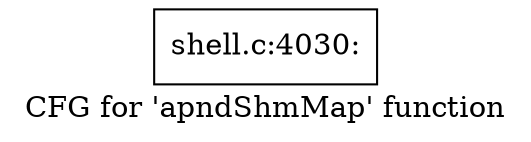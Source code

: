 digraph "CFG for 'apndShmMap' function" {
	label="CFG for 'apndShmMap' function";

	Node0x56027690cde0 [shape=record,label="{shell.c:4030:}"];
}
